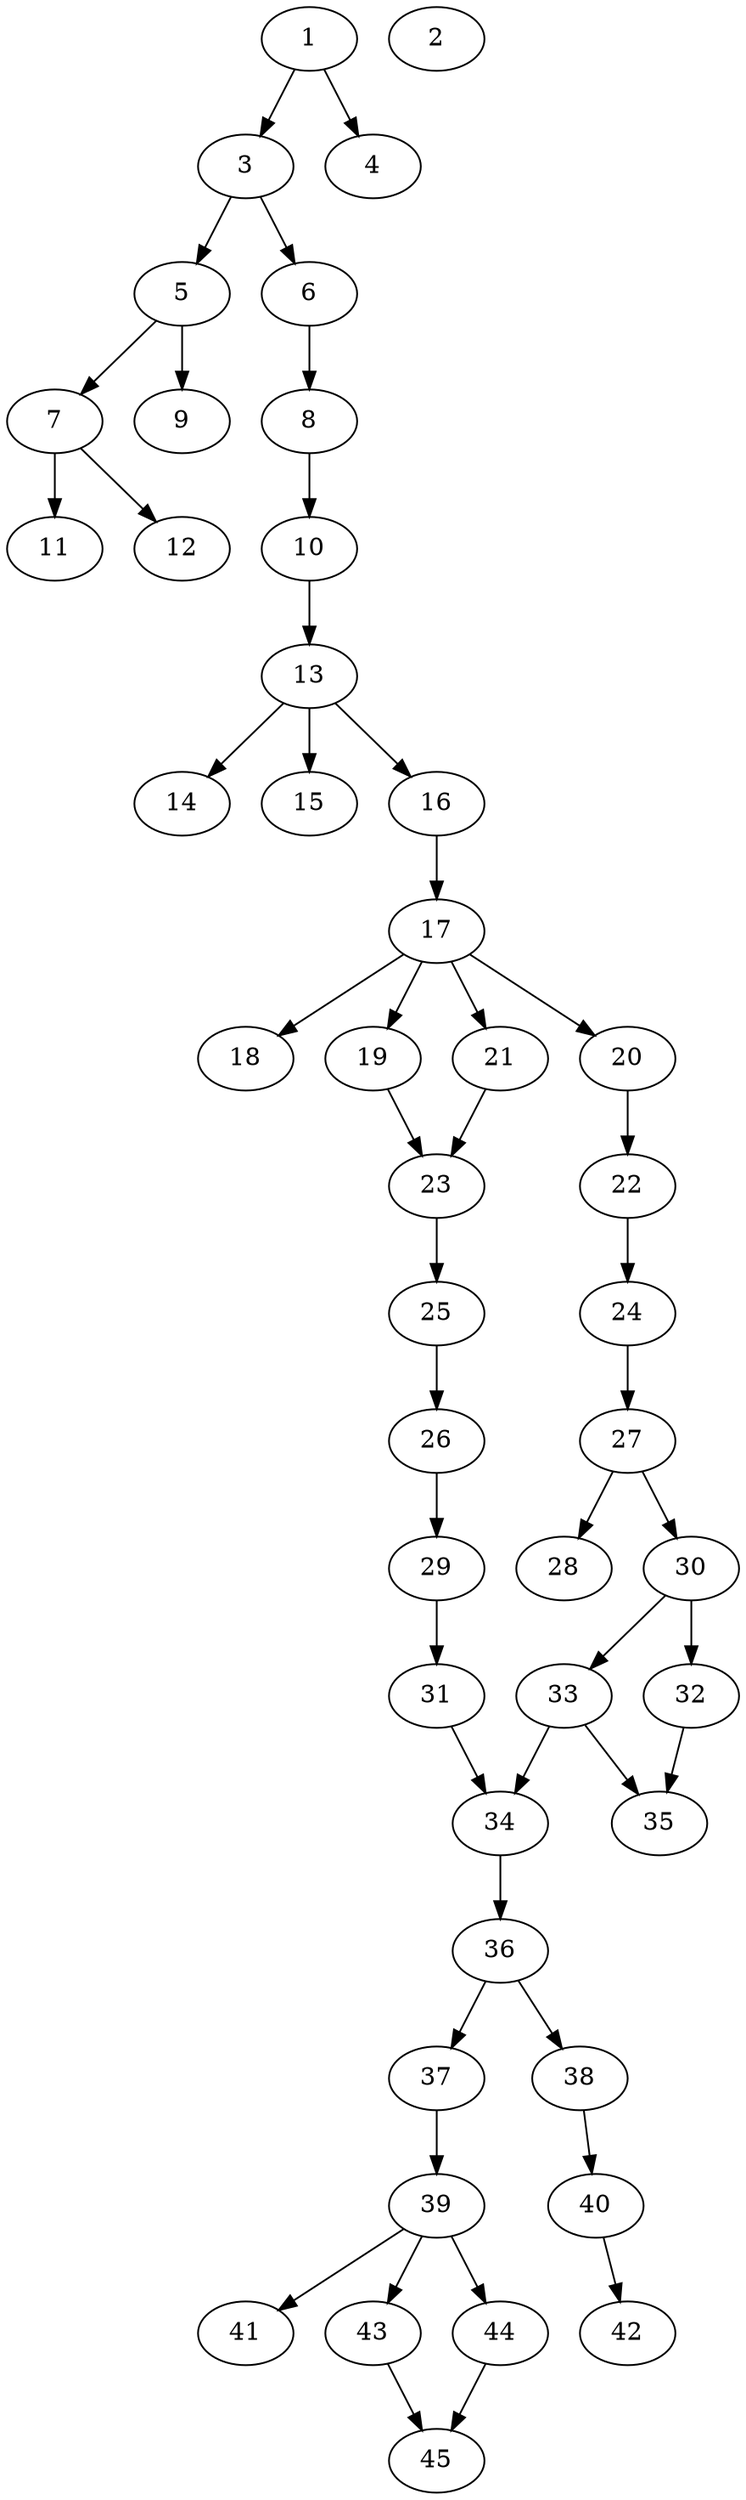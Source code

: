 // DAG automatically generated by daggen at Thu Oct  3 14:07:25 2019
// ./daggen --dot -n 45 --ccr 0.4 --fat 0.3 --regular 0.5 --density 0.5 --mindata 5242880 --maxdata 52428800 
digraph G {
  1 [size="68495360", alpha="0.08", expect_size="27398144"] 
  1 -> 3 [size ="27398144"]
  1 -> 4 [size ="27398144"]
  2 [size="60974080", alpha="0.06", expect_size="24389632"] 
  3 [size="106920960", alpha="0.01", expect_size="42768384"] 
  3 -> 5 [size ="42768384"]
  3 -> 6 [size ="42768384"]
  4 [size="35448320", alpha="0.06", expect_size="14179328"] 
  5 [size="80719360", alpha="0.19", expect_size="32287744"] 
  5 -> 7 [size ="32287744"]
  5 -> 9 [size ="32287744"]
  6 [size="31057920", alpha="0.13", expect_size="12423168"] 
  6 -> 8 [size ="12423168"]
  7 [size="50598400", alpha="0.01", expect_size="20239360"] 
  7 -> 11 [size ="20239360"]
  7 -> 12 [size ="20239360"]
  8 [size="94361600", alpha="0.17", expect_size="37744640"] 
  8 -> 10 [size ="37744640"]
  9 [size="64330240", alpha="0.18", expect_size="25732096"] 
  10 [size="93414400", alpha="0.17", expect_size="37365760"] 
  10 -> 13 [size ="37365760"]
  11 [size="52689920", alpha="0.08", expect_size="21075968"] 
  12 [size="100720640", alpha="0.09", expect_size="40288256"] 
  13 [size="15792640", alpha="0.15", expect_size="6317056"] 
  13 -> 14 [size ="6317056"]
  13 -> 15 [size ="6317056"]
  13 -> 16 [size ="6317056"]
  14 [size="19253760", alpha="0.08", expect_size="7701504"] 
  15 [size="53368320", alpha="0.11", expect_size="21347328"] 
  16 [size="50178560", alpha="0.15", expect_size="20071424"] 
  16 -> 17 [size ="20071424"]
  17 [size="127398400", alpha="0.16", expect_size="50959360"] 
  17 -> 18 [size ="50959360"]
  17 -> 19 [size ="50959360"]
  17 -> 20 [size ="50959360"]
  17 -> 21 [size ="50959360"]
  18 [size="17436160", alpha="0.01", expect_size="6974464"] 
  19 [size="114974720", alpha="0.13", expect_size="45989888"] 
  19 -> 23 [size ="45989888"]
  20 [size="101260800", alpha="0.12", expect_size="40504320"] 
  20 -> 22 [size ="40504320"]
  21 [size="82158080", alpha="0.01", expect_size="32863232"] 
  21 -> 23 [size ="32863232"]
  22 [size="130191360", alpha="0.18", expect_size="52076544"] 
  22 -> 24 [size ="52076544"]
  23 [size="67796480", alpha="0.11", expect_size="27118592"] 
  23 -> 25 [size ="27118592"]
  24 [size="36784640", alpha="0.07", expect_size="14713856"] 
  24 -> 27 [size ="14713856"]
  25 [size="86364160", alpha="0.15", expect_size="34545664"] 
  25 -> 26 [size ="34545664"]
  26 [size="35156480", alpha="0.06", expect_size="14062592"] 
  26 -> 29 [size ="14062592"]
  27 [size="122124800", alpha="0.04", expect_size="48849920"] 
  27 -> 28 [size ="48849920"]
  27 -> 30 [size ="48849920"]
  28 [size="97960960", alpha="0.15", expect_size="39184384"] 
  29 [size="106593280", alpha="0.15", expect_size="42637312"] 
  29 -> 31 [size ="42637312"]
  30 [size="62707200", alpha="0.09", expect_size="25082880"] 
  30 -> 32 [size ="25082880"]
  30 -> 33 [size ="25082880"]
  31 [size="15454720", alpha="0.09", expect_size="6181888"] 
  31 -> 34 [size ="6181888"]
  32 [size="20224000", alpha="0.04", expect_size="8089600"] 
  32 -> 35 [size ="8089600"]
  33 [size="124884480", alpha="0.20", expect_size="49953792"] 
  33 -> 34 [size ="49953792"]
  33 -> 35 [size ="49953792"]
  34 [size="69355520", alpha="0.16", expect_size="27742208"] 
  34 -> 36 [size ="27742208"]
  35 [size="111910400", alpha="0.20", expect_size="44764160"] 
  36 [size="84234240", alpha="0.10", expect_size="33693696"] 
  36 -> 37 [size ="33693696"]
  36 -> 38 [size ="33693696"]
  37 [size="122240000", alpha="0.19", expect_size="48896000"] 
  37 -> 39 [size ="48896000"]
  38 [size="27494400", alpha="0.09", expect_size="10997760"] 
  38 -> 40 [size ="10997760"]
  39 [size="117181440", alpha="0.16", expect_size="46872576"] 
  39 -> 41 [size ="46872576"]
  39 -> 43 [size ="46872576"]
  39 -> 44 [size ="46872576"]
  40 [size="88632320", alpha="0.18", expect_size="35452928"] 
  40 -> 42 [size ="35452928"]
  41 [size="22151680", alpha="0.12", expect_size="8860672"] 
  42 [size="75289600", alpha="0.05", expect_size="30115840"] 
  43 [size="99732480", alpha="0.08", expect_size="39892992"] 
  43 -> 45 [size ="39892992"]
  44 [size="98170880", alpha="0.15", expect_size="39268352"] 
  44 -> 45 [size ="39268352"]
  45 [size="76746240", alpha="0.14", expect_size="30698496"] 
}
